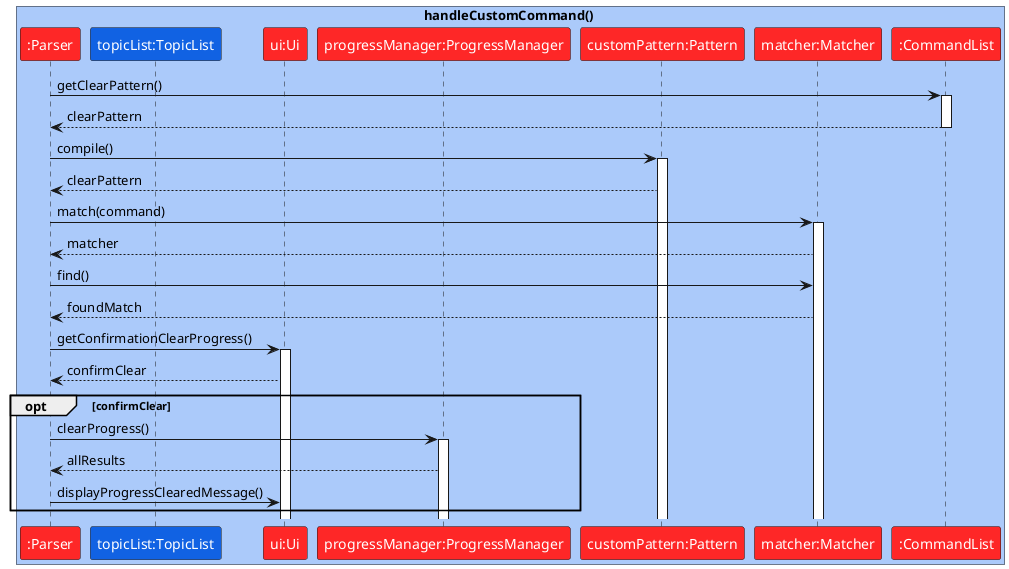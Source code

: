 @startuml
skinparam ParticipantFontColor #FFFFFF

box handleCustomCommand() #ABCAFA
participant ":Parser" as Parser #FE2727
participant "topicList:TopicList" as TopicList #1162E3
participant "ui:Ui" as Ui #FE2727
participant "progressManager:ProgressManager" as ProgressManager #FE2727
participant "customPattern:Pattern" as Pattern #FE2727
participant "matcher:Matcher" as Matcher #FE2727
participant ":CommandList" as CommandList #FE2727
end box

Parser -> CommandList : getClearPattern()
activate CommandList
CommandList --> Parser : clearPattern
deactivate CommandList

Parser -> Pattern : compile()
activate Pattern
Pattern --> Parser : clearPattern

Parser -> Matcher : match(command)
activate Matcher
Matcher --> Parser : matcher

Parser -> Matcher : find()
Matcher --> Parser : foundMatch

Parser -> Ui : getConfirmationClearProgress()
activate Ui
Ui --> Parser : confirmClear

opt confirmClear
    Parser -> ProgressManager : clearProgress()
    activate ProgressManager
    ProgressManager --> Parser : allResults
    Parser -> Ui : displayProgressClearedMessage()
end

@enduml

